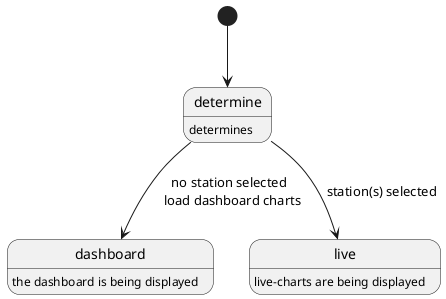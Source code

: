 @startuml
dashboard: the dashboard is being displayed
live: live-charts are being displayed
determine: determines

[*] --> determine
determine --> dashboard: no station selected \n load dashboard charts
determine --> live: station(s) selected
@enduml